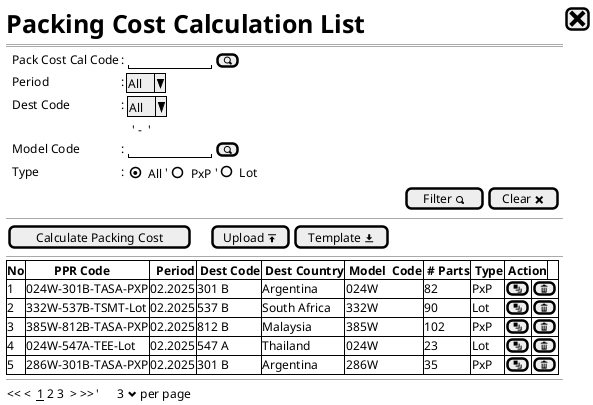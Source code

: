 @startsalt
{
  <size:25><b>Packing Cost Calculation List|[<size:25><&x>]|*
  ==
  {
    .|Pack Cost Cal Code  |: {|"          "|[<&magnifying-glass>]|}*
    .|Period              |: |^All^|*    
    .|Dest Code           |: {|^All^| }*
      .|.|.|{
      .| |' -  '| | *
      }
    .|Model Code        |: {"          "|[<&magnifying-glass>]|}*
    .|Type              |: {|{(X)All}   '|    {()PxP}        '|   ()Lot}|*
    .|.|.|.|.|                                              {[Filter <&magnifying-glass>] | [Clear <&x>]}
  }
  --
  {
    |[Calculate Packing Cost] |.|.|.|[Upload <&data-transfer-upload>]| [Template <&data-transfer-download>]|* 
  }
  --
  {#
    |<b>No  |<b>         PPR Code    |<b>  Period  |<b> Dest Code |<b> Dest Country |<b> Model  Code |<b> # Parts|<b> Type |<b> Action |*
    |  1    | 024W-301B-TASA-PXP     |  02.2025    |     301 B    |   Argentina     |    024W        |     82     |   PxP   |[<&layers>]|[<&trash>]|* 
    |  2    | 332W-537B-TSMT-Lot     | 02.2025     |     537 B    |   South Africa  |    332W        |     90     |   Lot   |[<&layers>]|[<&trash>]|* 
    |  3    | 385W-812B-TASA-PXP     | 02.2025     |     812 B    |   Malaysia      |    385W        |     102    |   PxP   |[<&layers>]|[<&trash>]|* 
    |  4    | 024W-547A-TEE-Lot      | 02.2025     |     547 A    |   Thailand      |    024W        |     23     |   Lot   |[<&layers>]|[<&trash>]|* 
    |  5    | 286W-301B-TASA-PXP     | 02.2025     |     301 B    |   Argentina     |    286W        |      35    |   PxP   |[<&layers>]|[<&trash>]|* 
  }
  --
  {
  << <  __1__ 2 3  > >>  |'      3 <&chevron-bottom> per page |*
  }
}
@@endsalt



